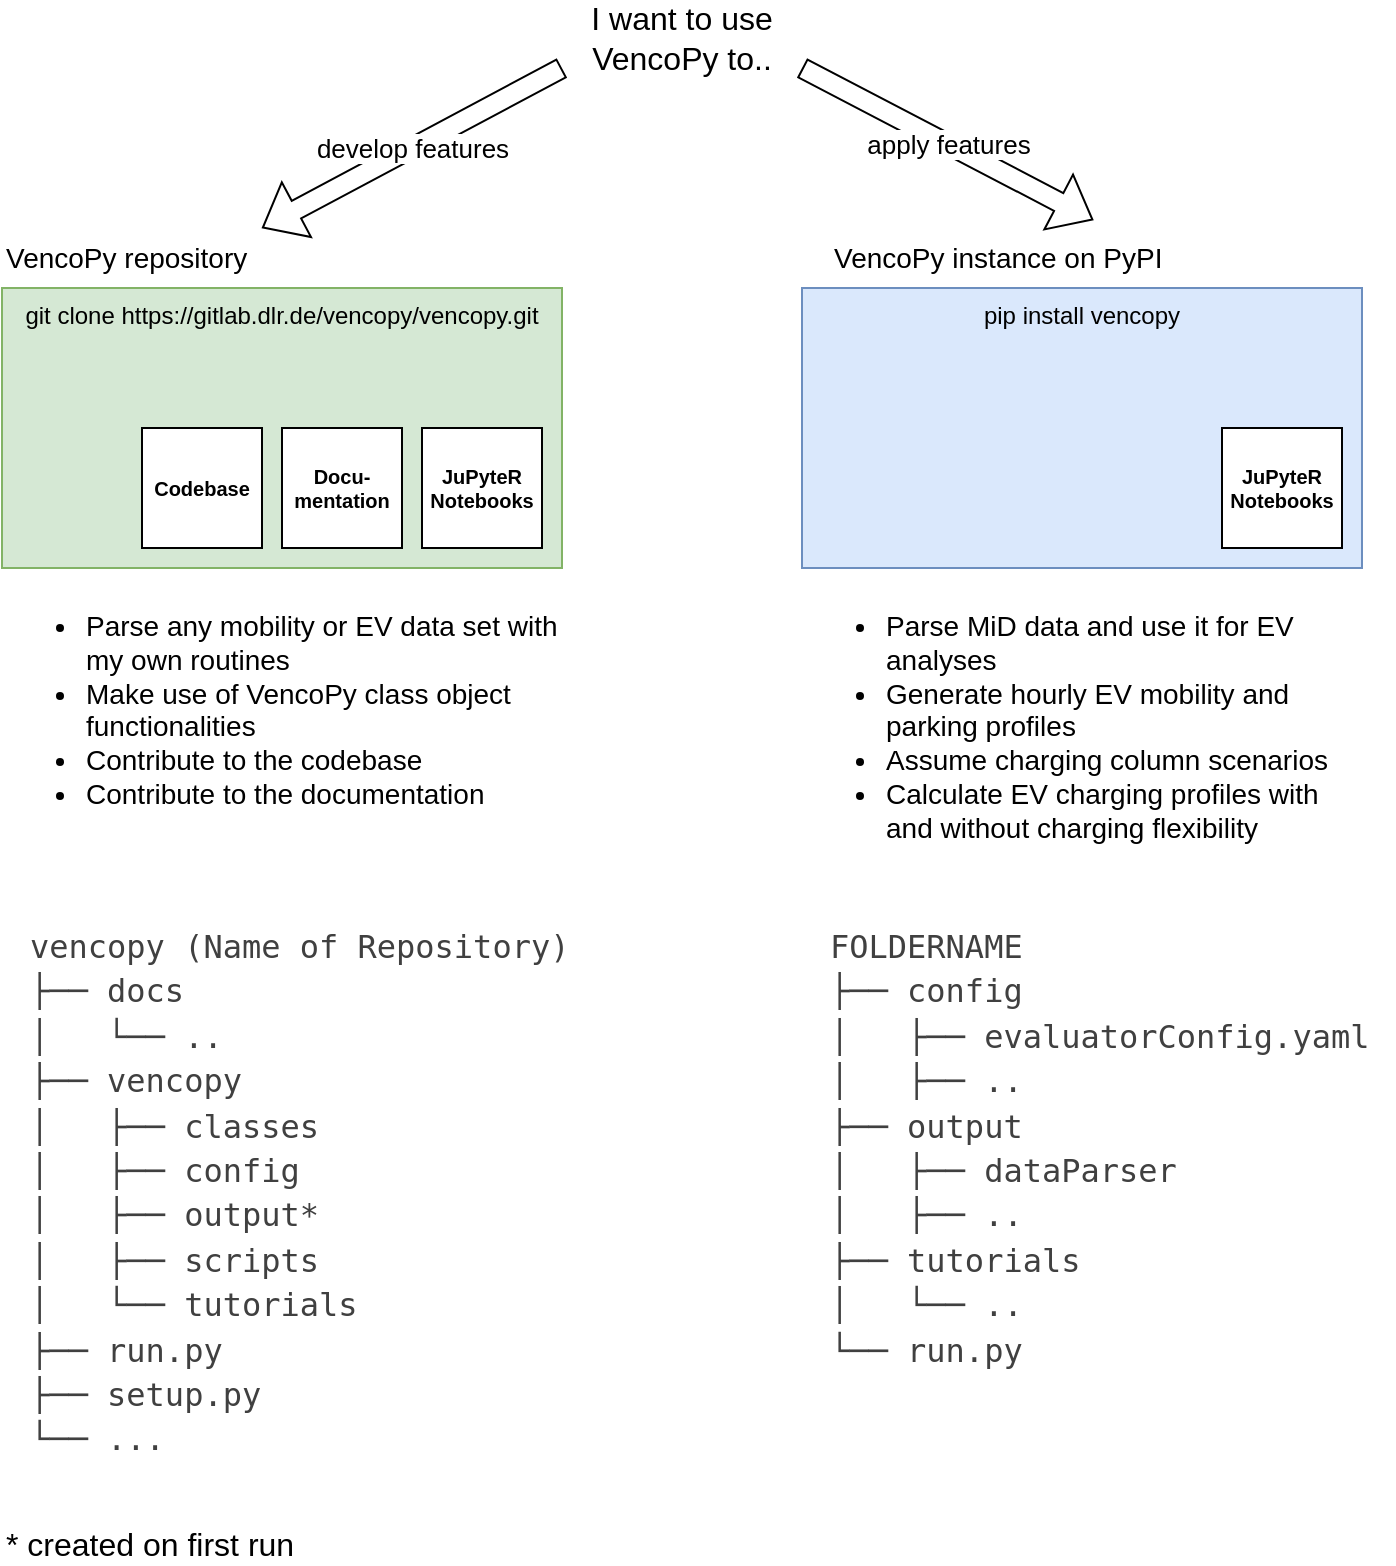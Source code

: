 <mxfile version="15.5.6" type="device"><diagram id="b-ZGvoqWnHarLwfwkGZu" name="Page-1"><mxGraphModel dx="1038" dy="547" grid="1" gridSize="10" guides="1" tooltips="1" connect="1" arrows="1" fold="1" page="1" pageScale="1" pageWidth="827" pageHeight="1169" math="0" shadow="0"><root><mxCell id="0"/><mxCell id="1" parent="0"/><mxCell id="XhQbB80EqQMpKK044m9f-5" value="git clone https://gitlab.dlr.de/vencopy/vencopy.git&lt;br&gt;" style="rounded=0;whiteSpace=wrap;html=1;verticalAlign=top;spacing=2;spacingTop=0;spacingBottom=0;fillColor=#d5e8d4;strokeColor=#82b366;" vertex="1" parent="1"><mxGeometry x="80" y="160" width="280" height="140" as="geometry"/></mxCell><mxCell id="XhQbB80EqQMpKK044m9f-3" value="JuPyteR Notebooks" style="whiteSpace=wrap;html=1;aspect=fixed;fontStyle=1;fontSize=10;" vertex="1" parent="1"><mxGeometry x="290" y="230" width="60" height="60" as="geometry"/></mxCell><mxCell id="XhQbB80EqQMpKK044m9f-4" value="VencoPy repository" style="text;whiteSpace=wrap;html=1;fontSize=14;" vertex="1" parent="1"><mxGeometry x="80" y="130" width="130" height="30" as="geometry"/></mxCell><mxCell id="XhQbB80EqQMpKK044m9f-6" value="&lt;div&gt;pip install vencopy&lt;/div&gt;&lt;div&gt;&lt;br&gt;&lt;/div&gt;" style="rounded=0;whiteSpace=wrap;html=1;verticalAlign=top;spacing=2;spacingTop=0;spacingBottom=0;fillColor=#dae8fc;strokeColor=#6c8ebf;" vertex="1" parent="1"><mxGeometry x="480" y="160" width="280" height="140" as="geometry"/></mxCell><mxCell id="XhQbB80EqQMpKK044m9f-7" value="VencoPy instance on PyPI" style="text;whiteSpace=wrap;html=1;fontSize=14;" vertex="1" parent="1"><mxGeometry x="494" y="130" width="206" height="30" as="geometry"/></mxCell><mxCell id="XhQbB80EqQMpKK044m9f-8" value="Docu-mentation" style="whiteSpace=wrap;html=1;aspect=fixed;fontStyle=1;fontSize=10;" vertex="1" parent="1"><mxGeometry x="220" y="230" width="60" height="60" as="geometry"/></mxCell><mxCell id="XhQbB80EqQMpKK044m9f-9" value="Codebase" style="whiteSpace=wrap;html=1;aspect=fixed;fontStyle=1;fontSize=10;" vertex="1" parent="1"><mxGeometry x="150" y="230" width="60" height="60" as="geometry"/></mxCell><mxCell id="XhQbB80EqQMpKK044m9f-10" value="JuPyteR Notebooks" style="whiteSpace=wrap;html=1;aspect=fixed;fontStyle=1;fontSize=10;" vertex="1" parent="1"><mxGeometry x="690" y="230" width="60" height="60" as="geometry"/></mxCell><mxCell id="XhQbB80EqQMpKK044m9f-11" value="I want to use VencoPy to.." style="text;html=1;strokeColor=none;fillColor=none;align=center;verticalAlign=middle;whiteSpace=wrap;rounded=0;fontSize=16;" vertex="1" parent="1"><mxGeometry x="360" y="20" width="120" height="30" as="geometry"/></mxCell><mxCell id="XhQbB80EqQMpKK044m9f-12" value="develop features" style="shape=flexArrow;endArrow=classic;html=1;rounded=0;exitX=0;exitY=1;exitDx=0;exitDy=0;fontSize=13;entryX=1;entryY=0;entryDx=0;entryDy=0;" edge="1" parent="1" source="XhQbB80EqQMpKK044m9f-11" target="XhQbB80EqQMpKK044m9f-4"><mxGeometry width="50" height="50" relative="1" as="geometry"><mxPoint x="300" y="40" as="sourcePoint"/><mxPoint x="220" y="130" as="targetPoint"/></mxGeometry></mxCell><mxCell id="XhQbB80EqQMpKK044m9f-13" value="apply features" style="shape=flexArrow;endArrow=classic;html=1;rounded=0;exitX=1;exitY=1;exitDx=0;exitDy=0;entryX=0.639;entryY=-0.133;entryDx=0;entryDy=0;entryPerimeter=0;fontSize=13;" edge="1" parent="1" source="XhQbB80EqQMpKK044m9f-11" target="XhQbB80EqQMpKK044m9f-7"><mxGeometry width="50" height="50" relative="1" as="geometry"><mxPoint x="400" y="60" as="sourcePoint"/><mxPoint x="600" y="120" as="targetPoint"/></mxGeometry></mxCell><mxCell id="XhQbB80EqQMpKK044m9f-14" value="&lt;div style=&quot;font-size: 14px;&quot; align=&quot;left&quot;&gt;&lt;ul style=&quot;font-size: 14px;&quot;&gt;&lt;li style=&quot;font-size: 14px;&quot;&gt;Parse MiD data and use it for EV analyses&lt;/li&gt;&lt;li style=&quot;font-size: 14px;&quot;&gt;&lt;div style=&quot;font-size: 14px;&quot;&gt;Generate hourly EV mobility and parking profiles&lt;/div&gt;&lt;/li&gt;&lt;li style=&quot;font-size: 14px;&quot;&gt;Assume charging column scenarios&lt;br style=&quot;font-size: 14px;&quot;&gt;&lt;/li&gt;&lt;li style=&quot;font-size: 14px;&quot;&gt;Calculate EV charging profiles with and without charging flexibility&lt;br style=&quot;font-size: 14px;&quot;&gt;&lt;/li&gt;&lt;/ul&gt;&lt;/div&gt;" style="text;whiteSpace=wrap;html=1;fontSize=14;" vertex="1" parent="1"><mxGeometry x="480" y="300" width="280" height="180" as="geometry"/></mxCell><mxCell id="XhQbB80EqQMpKK044m9f-15" value="&lt;ul style=&quot;font-size: 14px;&quot;&gt;&lt;li style=&quot;font-size: 14px;&quot;&gt;Parse any mobility or EV data set with my own routines&lt;/li&gt;&lt;li style=&quot;font-size: 14px;&quot;&gt;Make use of VencoPy class object functionalities&lt;/li&gt;&lt;li style=&quot;font-size: 14px;&quot;&gt;Contribute to the codebase&lt;br style=&quot;font-size: 14px;&quot;&gt;&lt;/li&gt;&lt;li style=&quot;font-size: 14px;&quot;&gt;Contribute to the documentation&lt;/li&gt;&lt;/ul&gt;" style="text;whiteSpace=wrap;html=1;fontSize=14;" vertex="1" parent="1"><mxGeometry x="80" y="300" width="280" height="180" as="geometry"/></mxCell><mxCell id="XhQbB80EqQMpKK044m9f-16" value="&lt;pre style=&quot;box-sizing: border-box; font-size: 16px; margin: 0px; padding: 12px; display: block; overflow: auto; line-height: 1.4; color: rgb(64, 64, 64); font-style: normal; font-weight: 400; letter-spacing: normal; text-indent: 0px; text-transform: none; word-spacing: 0px;&quot;&gt;FOLDERNAME&lt;br style=&quot;font-size: 16px;&quot;&gt;├── config&lt;br style=&quot;font-size: 16px;&quot;&gt;│   ├── evaluatorConfig.yaml&lt;br style=&quot;font-size: 16px;&quot;&gt;│   ├── ..&lt;br style=&quot;font-size: 16px;&quot;&gt;├── output&lt;br style=&quot;font-size: 16px;&quot;&gt;│   ├── dataParser&lt;br style=&quot;font-size: 16px;&quot;&gt;│   ├── ..&lt;br style=&quot;font-size: 16px;&quot;&gt;├── tutorials&lt;br style=&quot;font-size: 16px;&quot;&gt;│   └── ..&lt;br style=&quot;font-size: 16px;&quot;&gt;└── run.py&lt;/pre&gt;" style="text;whiteSpace=wrap;html=1;fontSize=16;" vertex="1" parent="1"><mxGeometry x="480" y="460" width="290" height="190" as="geometry"/></mxCell><mxCell id="XhQbB80EqQMpKK044m9f-17" value="&lt;pre style=&quot;box-sizing: border-box ; font-size: 16px ; margin: 0px ; padding: 12px ; display: block ; overflow: auto ; line-height: 1.4 ; color: rgb(64 , 64 , 64) ; font-style: normal ; font-weight: 400 ; letter-spacing: normal ; text-indent: 0px ; text-transform: none ; word-spacing: 0px&quot;&gt;vencopy (Name of Repository)&lt;br style=&quot;font-size: 16px&quot;&gt;├── docs&lt;br style=&quot;font-size: 16px&quot;&gt;│   └── ..&lt;br style=&quot;font-size: 16px&quot;&gt;├── vencopy&lt;br style=&quot;font-size: 16px&quot;&gt;│   ├── classes&lt;br style=&quot;font-size: 16px&quot;&gt;│   ├── config&lt;br style=&quot;font-size: 16px&quot;&gt;│   ├── output*&lt;br style=&quot;font-size: 16px&quot;&gt;│   ├── scripts&lt;br style=&quot;font-size: 16px&quot;&gt;│   └── tutorials&lt;br style=&quot;font-size: 16px&quot;&gt;├── run.py&lt;br style=&quot;font-size: 16px&quot;&gt;├── setup.py&lt;br style=&quot;font-size: 16px&quot;&gt;└── ...&lt;/pre&gt;&lt;div&gt;&lt;br&gt;&lt;/div&gt;&lt;div&gt;* created on first run&lt;br&gt;&lt;/div&gt;" style="text;whiteSpace=wrap;html=1;fontSize=16;" vertex="1" parent="1"><mxGeometry x="80" y="460" width="290" height="240" as="geometry"/></mxCell></root></mxGraphModel></diagram></mxfile>